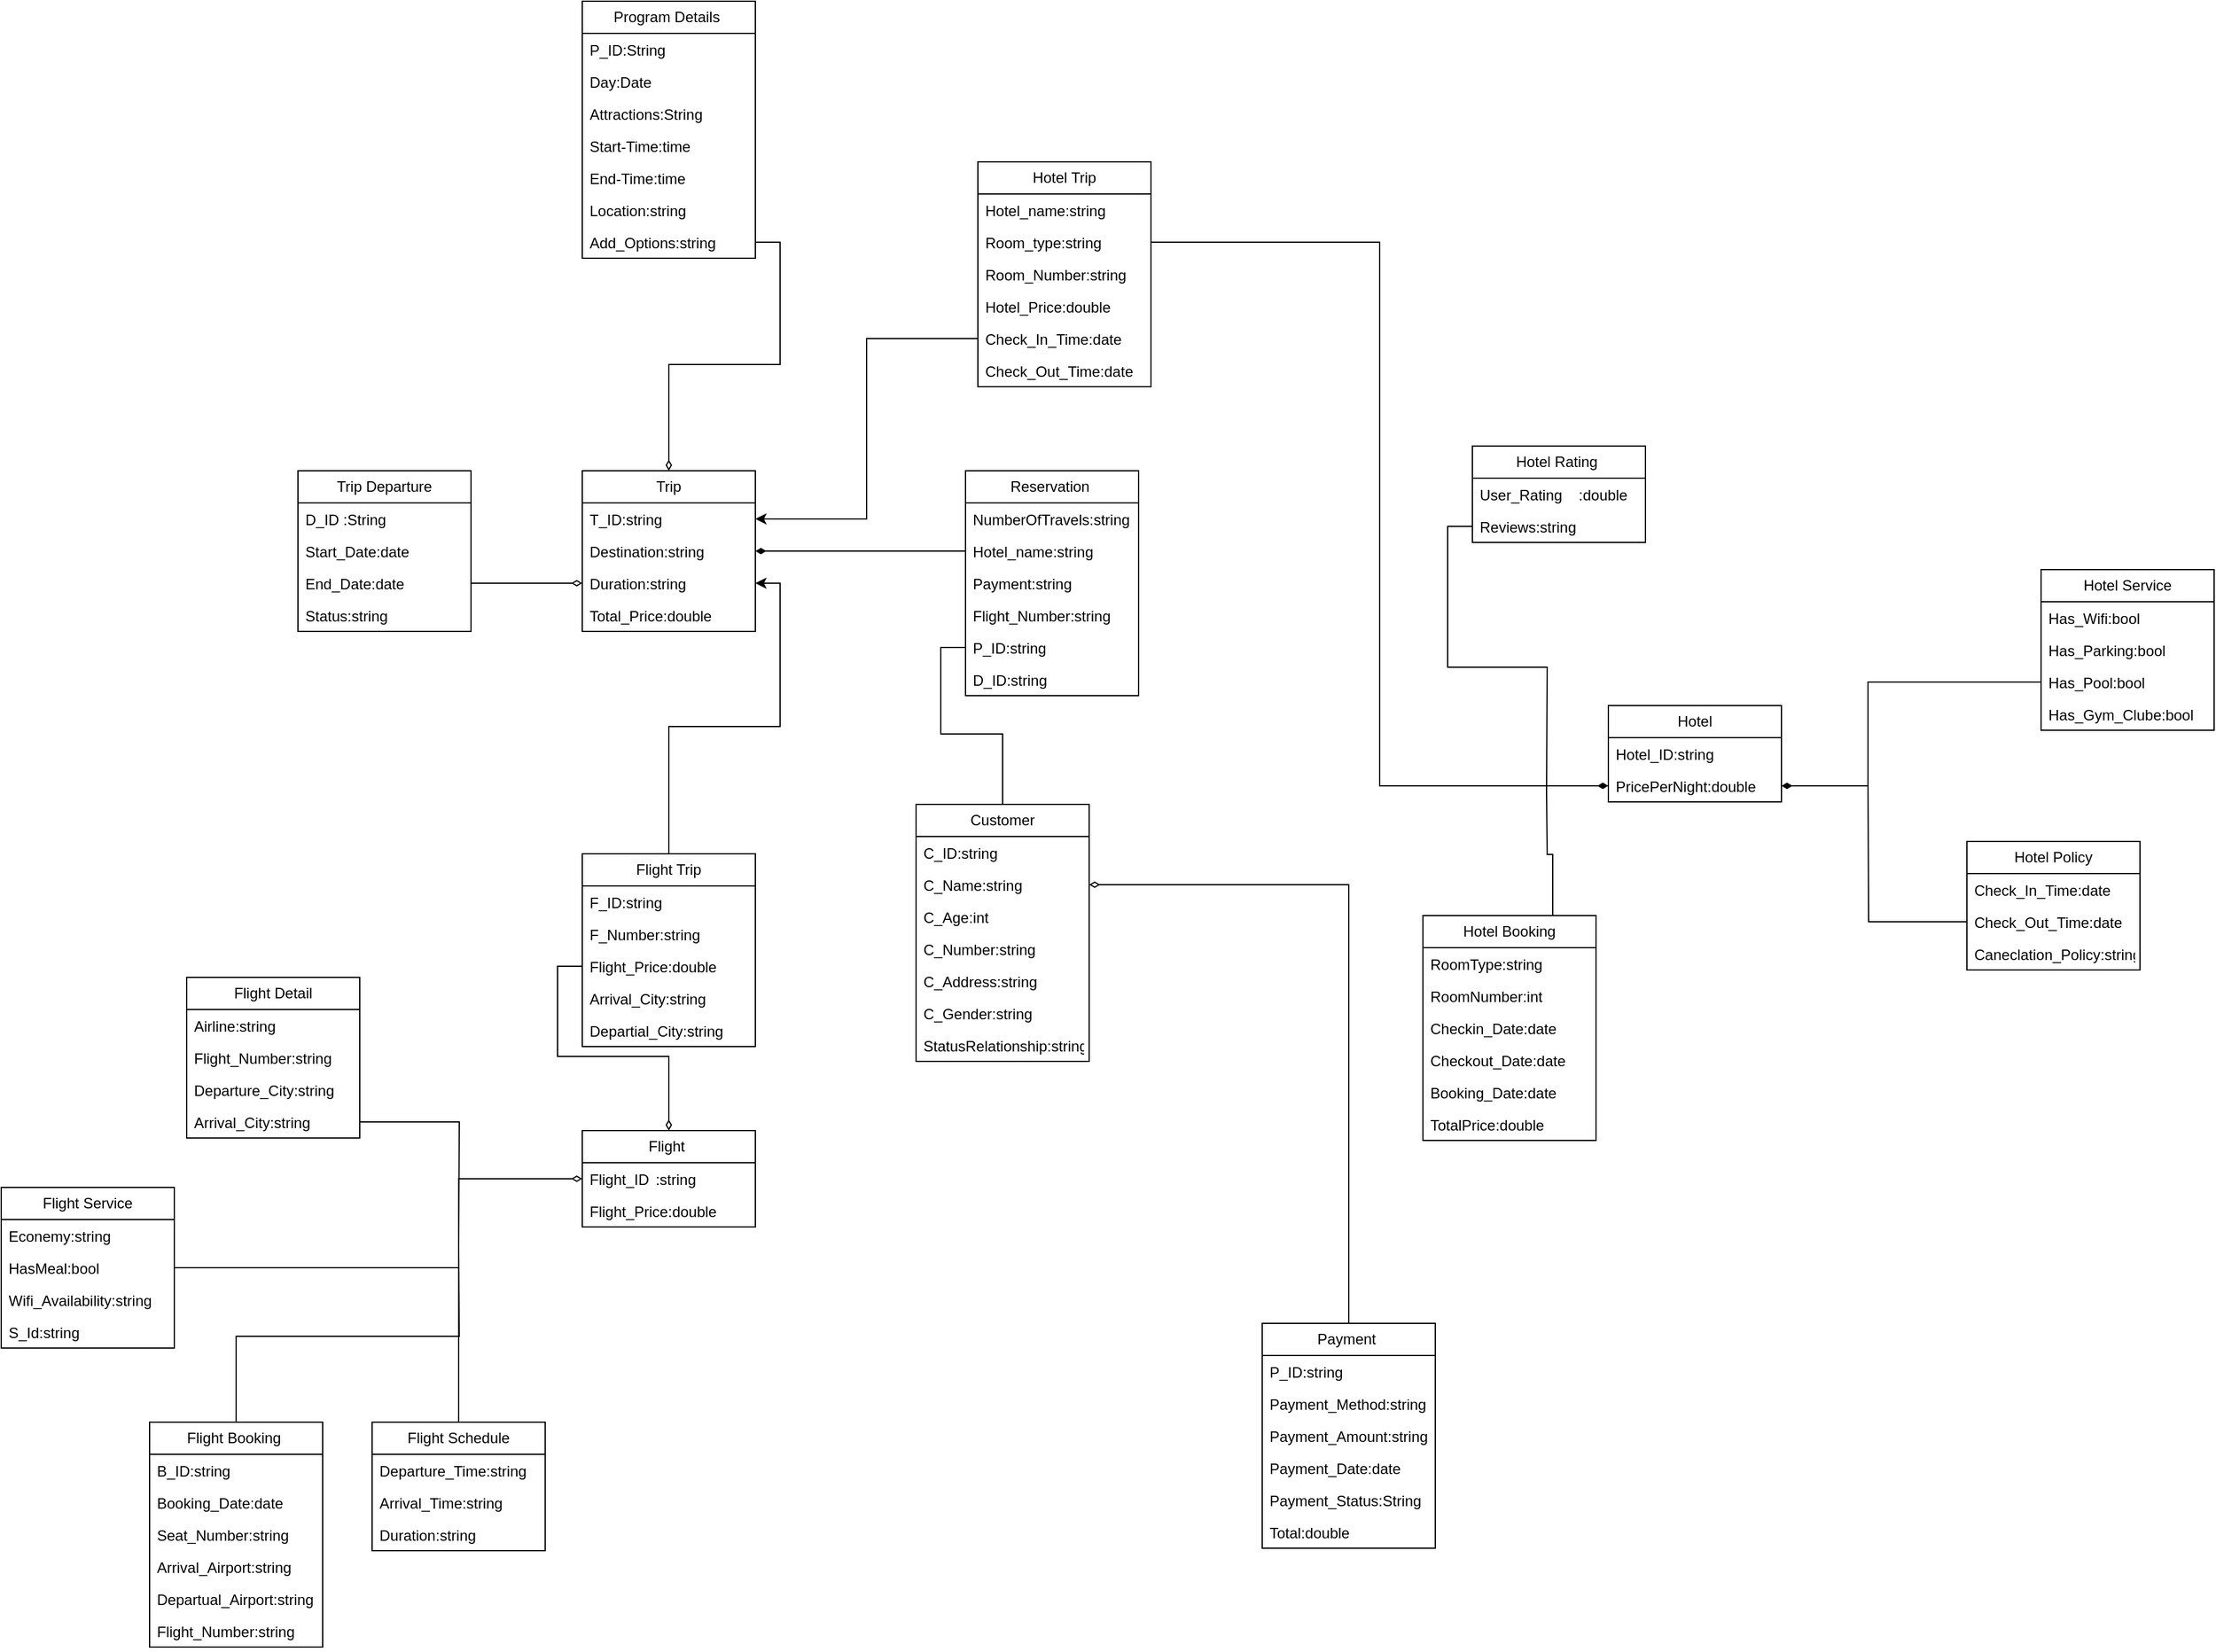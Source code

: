 <mxfile version="24.7.17">
  <diagram name="Page-1" id="XAzfdvRKxMqADVPigdxA">
    <mxGraphModel dx="3056" dy="893" grid="1" gridSize="10" guides="1" tooltips="1" connect="1" arrows="1" fold="1" page="1" pageScale="1" pageWidth="850" pageHeight="1100" math="0" shadow="0">
      <root>
        <mxCell id="0" />
        <mxCell id="1" parent="0" />
        <mxCell id="RdfMwzU2SmDmF-A31WhD-36" style="edgeStyle=orthogonalEdgeStyle;rounded=0;orthogonalLoop=1;jettySize=auto;html=1;exitX=1;exitY=0.5;exitDx=0;exitDy=0;entryX=1;entryY=0.5;entryDx=0;entryDy=0;" parent="1" edge="1">
          <mxGeometry relative="1" as="geometry">
            <mxPoint x="190" y="120.0" as="targetPoint" />
            <Array as="points">
              <mxPoint x="560" y="300" />
              <mxPoint x="560" y="120" />
            </Array>
          </mxGeometry>
        </mxCell>
        <mxCell id="PqqIBDj1YlnKyvbkAwtZ-1" value="Hotel Rating&amp;nbsp;" style="swimlane;fontStyle=0;childLayout=stackLayout;horizontal=1;startSize=26;fillColor=none;horizontalStack=0;resizeParent=1;resizeParentMax=0;resizeLast=0;collapsible=1;marginBottom=0;whiteSpace=wrap;html=1;strokeColor=default;" parent="1" vertex="1">
          <mxGeometry x="70" y="390" width="140" height="78" as="geometry" />
        </mxCell>
        <mxCell id="PqqIBDj1YlnKyvbkAwtZ-2" value="User_Rating&lt;span style=&quot;white-space: pre;&quot;&gt;&#x9;&lt;/span&gt;:double" style="text;strokeColor=none;fillColor=none;align=left;verticalAlign=top;spacingLeft=4;spacingRight=4;overflow=hidden;rotatable=0;points=[[0,0.5],[1,0.5]];portConstraint=eastwest;whiteSpace=wrap;html=1;" parent="PqqIBDj1YlnKyvbkAwtZ-1" vertex="1">
          <mxGeometry y="26" width="140" height="26" as="geometry" />
        </mxCell>
        <mxCell id="PqqIBDj1YlnKyvbkAwtZ-3" value="Reviews:string" style="text;strokeColor=none;fillColor=none;align=left;verticalAlign=top;spacingLeft=4;spacingRight=4;overflow=hidden;rotatable=0;points=[[0,0.5],[1,0.5]];portConstraint=eastwest;whiteSpace=wrap;html=1;" parent="PqqIBDj1YlnKyvbkAwtZ-1" vertex="1">
          <mxGeometry y="52" width="140" height="26" as="geometry" />
        </mxCell>
        <mxCell id="PqqIBDj1YlnKyvbkAwtZ-122" style="edgeStyle=orthogonalEdgeStyle;rounded=0;orthogonalLoop=1;jettySize=auto;html=1;endArrow=none;endFill=0;jumpSize=3;endSize=4;startSize=5;exitX=0;exitY=0.5;exitDx=0;exitDy=0;" parent="PqqIBDj1YlnKyvbkAwtZ-1" source="PqqIBDj1YlnKyvbkAwtZ-3" edge="1">
          <mxGeometry relative="1" as="geometry">
            <mxPoint x="60" y="280" as="targetPoint" />
            <mxPoint y="90" as="sourcePoint" />
          </mxGeometry>
        </mxCell>
        <mxCell id="BVlXWKhXn2M1NBHhUhzh-17" style="edgeStyle=orthogonalEdgeStyle;rounded=0;orthogonalLoop=1;jettySize=auto;html=1;exitX=0.5;exitY=0;exitDx=0;exitDy=0;entryX=0;entryY=0.5;entryDx=0;entryDy=0;endArrow=diamondThin;endFill=0;" edge="1" parent="1" source="PqqIBDj1YlnKyvbkAwtZ-8" target="PqqIBDj1YlnKyvbkAwtZ-51">
          <mxGeometry relative="1" as="geometry" />
        </mxCell>
        <mxCell id="PqqIBDj1YlnKyvbkAwtZ-8" value="Flight Schedule" style="swimlane;fontStyle=0;childLayout=stackLayout;horizontal=1;startSize=26;fillColor=none;horizontalStack=0;resizeParent=1;resizeParentMax=0;resizeLast=0;collapsible=1;marginBottom=0;whiteSpace=wrap;html=1;" parent="1" vertex="1">
          <mxGeometry x="-820" y="1180" width="140" height="104" as="geometry" />
        </mxCell>
        <mxCell id="PqqIBDj1YlnKyvbkAwtZ-9" value="Departure_Time:string" style="text;strokeColor=none;fillColor=none;align=left;verticalAlign=top;spacingLeft=4;spacingRight=4;overflow=hidden;rotatable=0;points=[[0,0.5],[1,0.5]];portConstraint=eastwest;whiteSpace=wrap;html=1;" parent="PqqIBDj1YlnKyvbkAwtZ-8" vertex="1">
          <mxGeometry y="26" width="140" height="26" as="geometry" />
        </mxCell>
        <mxCell id="PqqIBDj1YlnKyvbkAwtZ-10" value="Arrival_Time:string" style="text;strokeColor=none;fillColor=none;align=left;verticalAlign=top;spacingLeft=4;spacingRight=4;overflow=hidden;rotatable=0;points=[[0,0.5],[1,0.5]];portConstraint=eastwest;whiteSpace=wrap;html=1;" parent="PqqIBDj1YlnKyvbkAwtZ-8" vertex="1">
          <mxGeometry y="52" width="140" height="26" as="geometry" />
        </mxCell>
        <mxCell id="PqqIBDj1YlnKyvbkAwtZ-11" value="Duration:string" style="text;strokeColor=none;fillColor=none;align=left;verticalAlign=top;spacingLeft=4;spacingRight=4;overflow=hidden;rotatable=0;points=[[0,0.5],[1,0.5]];portConstraint=eastwest;whiteSpace=wrap;html=1;" parent="PqqIBDj1YlnKyvbkAwtZ-8" vertex="1">
          <mxGeometry y="78" width="140" height="26" as="geometry" />
        </mxCell>
        <mxCell id="PqqIBDj1YlnKyvbkAwtZ-14" value="Hotel" style="swimlane;fontStyle=0;childLayout=stackLayout;horizontal=1;startSize=26;fillColor=none;horizontalStack=0;resizeParent=1;resizeParentMax=0;resizeLast=0;collapsible=1;marginBottom=0;whiteSpace=wrap;html=1;" parent="1" vertex="1">
          <mxGeometry x="180" y="600" width="140" height="78" as="geometry" />
        </mxCell>
        <mxCell id="PqqIBDj1YlnKyvbkAwtZ-15" value="Hotel_ID:string" style="text;strokeColor=none;fillColor=none;align=left;verticalAlign=top;spacingLeft=4;spacingRight=4;overflow=hidden;rotatable=0;points=[[0,0.5],[1,0.5]];portConstraint=eastwest;whiteSpace=wrap;html=1;" parent="PqqIBDj1YlnKyvbkAwtZ-14" vertex="1">
          <mxGeometry y="26" width="140" height="26" as="geometry" />
        </mxCell>
        <mxCell id="PqqIBDj1YlnKyvbkAwtZ-16" value="PricePerNight:double" style="text;strokeColor=none;fillColor=none;align=left;verticalAlign=top;spacingLeft=4;spacingRight=4;overflow=hidden;rotatable=0;points=[[0,0.5],[1,0.5]];portConstraint=eastwest;whiteSpace=wrap;html=1;" parent="PqqIBDj1YlnKyvbkAwtZ-14" vertex="1">
          <mxGeometry y="52" width="140" height="26" as="geometry" />
        </mxCell>
        <mxCell id="PqqIBDj1YlnKyvbkAwtZ-127" style="edgeStyle=orthogonalEdgeStyle;rounded=0;orthogonalLoop=1;jettySize=auto;html=1;entryX=1;entryY=0.5;entryDx=0;entryDy=0;endArrow=diamondThin;endFill=0;" parent="1" source="PqqIBDj1YlnKyvbkAwtZ-20" target="PqqIBDj1YlnKyvbkAwtZ-46" edge="1">
          <mxGeometry relative="1" as="geometry" />
        </mxCell>
        <mxCell id="PqqIBDj1YlnKyvbkAwtZ-20" value="Payment&amp;nbsp;" style="swimlane;fontStyle=0;childLayout=stackLayout;horizontal=1;startSize=26;fillColor=none;horizontalStack=0;resizeParent=1;resizeParentMax=0;resizeLast=0;collapsible=1;marginBottom=0;whiteSpace=wrap;html=1;" parent="1" vertex="1">
          <mxGeometry x="-100" y="1100" width="140" height="182" as="geometry" />
        </mxCell>
        <mxCell id="PqqIBDj1YlnKyvbkAwtZ-21" value="P_ID:string" style="text;strokeColor=none;fillColor=none;align=left;verticalAlign=top;spacingLeft=4;spacingRight=4;overflow=hidden;rotatable=0;points=[[0,0.5],[1,0.5]];portConstraint=eastwest;whiteSpace=wrap;html=1;" parent="PqqIBDj1YlnKyvbkAwtZ-20" vertex="1">
          <mxGeometry y="26" width="140" height="26" as="geometry" />
        </mxCell>
        <mxCell id="PqqIBDj1YlnKyvbkAwtZ-22" value="Payment_Method:string" style="text;strokeColor=none;fillColor=none;align=left;verticalAlign=top;spacingLeft=4;spacingRight=4;overflow=hidden;rotatable=0;points=[[0,0.5],[1,0.5]];portConstraint=eastwest;whiteSpace=wrap;html=1;" parent="PqqIBDj1YlnKyvbkAwtZ-20" vertex="1">
          <mxGeometry y="52" width="140" height="26" as="geometry" />
        </mxCell>
        <mxCell id="PqqIBDj1YlnKyvbkAwtZ-23" value="Payment_Amount:string" style="text;strokeColor=none;fillColor=none;align=left;verticalAlign=top;spacingLeft=4;spacingRight=4;overflow=hidden;rotatable=0;points=[[0,0.5],[1,0.5]];portConstraint=eastwest;whiteSpace=wrap;html=1;" parent="PqqIBDj1YlnKyvbkAwtZ-20" vertex="1">
          <mxGeometry y="78" width="140" height="26" as="geometry" />
        </mxCell>
        <mxCell id="PqqIBDj1YlnKyvbkAwtZ-24" value="Payment_Date:date" style="text;strokeColor=none;fillColor=none;align=left;verticalAlign=top;spacingLeft=4;spacingRight=4;overflow=hidden;rotatable=0;points=[[0,0.5],[1,0.5]];portConstraint=eastwest;whiteSpace=wrap;html=1;" parent="PqqIBDj1YlnKyvbkAwtZ-20" vertex="1">
          <mxGeometry y="104" width="140" height="26" as="geometry" />
        </mxCell>
        <mxCell id="PqqIBDj1YlnKyvbkAwtZ-25" value="Payment_Status:String" style="text;strokeColor=none;fillColor=none;align=left;verticalAlign=top;spacingLeft=4;spacingRight=4;overflow=hidden;rotatable=0;points=[[0,0.5],[1,0.5]];portConstraint=eastwest;whiteSpace=wrap;html=1;" parent="PqqIBDj1YlnKyvbkAwtZ-20" vertex="1">
          <mxGeometry y="130" width="140" height="26" as="geometry" />
        </mxCell>
        <mxCell id="BVlXWKhXn2M1NBHhUhzh-37" value="Total:double" style="text;strokeColor=none;fillColor=none;align=left;verticalAlign=top;spacingLeft=4;spacingRight=4;overflow=hidden;rotatable=0;points=[[0,0.5],[1,0.5]];portConstraint=eastwest;whiteSpace=wrap;html=1;" vertex="1" parent="PqqIBDj1YlnKyvbkAwtZ-20">
          <mxGeometry y="156" width="140" height="26" as="geometry" />
        </mxCell>
        <mxCell id="PqqIBDj1YlnKyvbkAwtZ-26" value="Trip" style="swimlane;fontStyle=0;childLayout=stackLayout;horizontal=1;startSize=26;fillColor=none;horizontalStack=0;resizeParent=1;resizeParentMax=0;resizeLast=0;collapsible=1;marginBottom=0;whiteSpace=wrap;html=1;" parent="1" vertex="1">
          <mxGeometry x="-650" y="410" width="140" height="130" as="geometry" />
        </mxCell>
        <mxCell id="PqqIBDj1YlnKyvbkAwtZ-27" value="T_ID:string" style="text;strokeColor=none;fillColor=none;align=left;verticalAlign=top;spacingLeft=4;spacingRight=4;overflow=hidden;rotatable=0;points=[[0,0.5],[1,0.5]];portConstraint=eastwest;whiteSpace=wrap;html=1;" parent="PqqIBDj1YlnKyvbkAwtZ-26" vertex="1">
          <mxGeometry y="26" width="140" height="26" as="geometry" />
        </mxCell>
        <mxCell id="PqqIBDj1YlnKyvbkAwtZ-28" value="Destination:string" style="text;strokeColor=none;fillColor=none;align=left;verticalAlign=top;spacingLeft=4;spacingRight=4;overflow=hidden;rotatable=0;points=[[0,0.5],[1,0.5]];portConstraint=eastwest;whiteSpace=wrap;html=1;" parent="PqqIBDj1YlnKyvbkAwtZ-26" vertex="1">
          <mxGeometry y="52" width="140" height="26" as="geometry" />
        </mxCell>
        <mxCell id="PqqIBDj1YlnKyvbkAwtZ-29" value="Duration:string" style="text;strokeColor=none;fillColor=none;align=left;verticalAlign=top;spacingLeft=4;spacingRight=4;overflow=hidden;rotatable=0;points=[[0,0.5],[1,0.5]];portConstraint=eastwest;whiteSpace=wrap;html=1;" parent="PqqIBDj1YlnKyvbkAwtZ-26" vertex="1">
          <mxGeometry y="78" width="140" height="26" as="geometry" />
        </mxCell>
        <mxCell id="PqqIBDj1YlnKyvbkAwtZ-30" value="Total_Price:double" style="text;strokeColor=none;fillColor=none;align=left;verticalAlign=top;spacingLeft=4;spacingRight=4;overflow=hidden;rotatable=0;points=[[0,0.5],[1,0.5]];portConstraint=eastwest;whiteSpace=wrap;html=1;" parent="PqqIBDj1YlnKyvbkAwtZ-26" vertex="1">
          <mxGeometry y="104" width="140" height="26" as="geometry" />
        </mxCell>
        <mxCell id="PqqIBDj1YlnKyvbkAwtZ-32" value="Reservation&amp;nbsp;" style="swimlane;fontStyle=0;childLayout=stackLayout;horizontal=1;startSize=26;fillColor=none;horizontalStack=0;resizeParent=1;resizeParentMax=0;resizeLast=0;collapsible=1;marginBottom=0;whiteSpace=wrap;html=1;" parent="1" vertex="1">
          <mxGeometry x="-340" y="410" width="140" height="182" as="geometry" />
        </mxCell>
        <mxCell id="PqqIBDj1YlnKyvbkAwtZ-33" value="NumberOfTravels:string" style="text;strokeColor=none;fillColor=none;align=left;verticalAlign=top;spacingLeft=4;spacingRight=4;overflow=hidden;rotatable=0;points=[[0,0.5],[1,0.5]];portConstraint=eastwest;whiteSpace=wrap;html=1;" parent="PqqIBDj1YlnKyvbkAwtZ-32" vertex="1">
          <mxGeometry y="26" width="140" height="26" as="geometry" />
        </mxCell>
        <mxCell id="PqqIBDj1YlnKyvbkAwtZ-34" value="Hotel_name:string" style="text;strokeColor=none;fillColor=none;align=left;verticalAlign=top;spacingLeft=4;spacingRight=4;overflow=hidden;rotatable=0;points=[[0,0.5],[1,0.5]];portConstraint=eastwest;whiteSpace=wrap;html=1;" parent="PqqIBDj1YlnKyvbkAwtZ-32" vertex="1">
          <mxGeometry y="52" width="140" height="26" as="geometry" />
        </mxCell>
        <mxCell id="PqqIBDj1YlnKyvbkAwtZ-35" value="Payment:string" style="text;strokeColor=none;fillColor=none;align=left;verticalAlign=top;spacingLeft=4;spacingRight=4;overflow=hidden;rotatable=0;points=[[0,0.5],[1,0.5]];portConstraint=eastwest;whiteSpace=wrap;html=1;" parent="PqqIBDj1YlnKyvbkAwtZ-32" vertex="1">
          <mxGeometry y="78" width="140" height="26" as="geometry" />
        </mxCell>
        <mxCell id="PqqIBDj1YlnKyvbkAwtZ-36" value="Flight_Number:string" style="text;strokeColor=none;fillColor=none;align=left;verticalAlign=top;spacingLeft=4;spacingRight=4;overflow=hidden;rotatable=0;points=[[0,0.5],[1,0.5]];portConstraint=eastwest;whiteSpace=wrap;html=1;" parent="PqqIBDj1YlnKyvbkAwtZ-32" vertex="1">
          <mxGeometry y="104" width="140" height="26" as="geometry" />
        </mxCell>
        <mxCell id="PqqIBDj1YlnKyvbkAwtZ-37" value="P_ID:string" style="text;strokeColor=none;fillColor=none;align=left;verticalAlign=top;spacingLeft=4;spacingRight=4;overflow=hidden;rotatable=0;points=[[0,0.5],[1,0.5]];portConstraint=eastwest;whiteSpace=wrap;html=1;" parent="PqqIBDj1YlnKyvbkAwtZ-32" vertex="1">
          <mxGeometry y="130" width="140" height="26" as="geometry" />
        </mxCell>
        <mxCell id="BVlXWKhXn2M1NBHhUhzh-41" value="D_ID:string" style="text;strokeColor=none;fillColor=none;align=left;verticalAlign=top;spacingLeft=4;spacingRight=4;overflow=hidden;rotatable=0;points=[[0,0.5],[1,0.5]];portConstraint=eastwest;whiteSpace=wrap;html=1;" vertex="1" parent="PqqIBDj1YlnKyvbkAwtZ-32">
          <mxGeometry y="156" width="140" height="26" as="geometry" />
        </mxCell>
        <mxCell id="PqqIBDj1YlnKyvbkAwtZ-38" value="Program Details&amp;nbsp;" style="swimlane;fontStyle=0;childLayout=stackLayout;horizontal=1;startSize=26;fillColor=none;horizontalStack=0;resizeParent=1;resizeParentMax=0;resizeLast=0;collapsible=1;marginBottom=0;whiteSpace=wrap;html=1;" parent="1" vertex="1">
          <mxGeometry x="-650" y="30" width="140" height="208" as="geometry" />
        </mxCell>
        <mxCell id="PqqIBDj1YlnKyvbkAwtZ-39" value="P_ID:String" style="text;strokeColor=none;fillColor=none;align=left;verticalAlign=top;spacingLeft=4;spacingRight=4;overflow=hidden;rotatable=0;points=[[0,0.5],[1,0.5]];portConstraint=eastwest;whiteSpace=wrap;html=1;" parent="PqqIBDj1YlnKyvbkAwtZ-38" vertex="1">
          <mxGeometry y="26" width="140" height="26" as="geometry" />
        </mxCell>
        <mxCell id="PqqIBDj1YlnKyvbkAwtZ-40" value="Day:Date" style="text;strokeColor=none;fillColor=none;align=left;verticalAlign=top;spacingLeft=4;spacingRight=4;overflow=hidden;rotatable=0;points=[[0,0.5],[1,0.5]];portConstraint=eastwest;whiteSpace=wrap;html=1;" parent="PqqIBDj1YlnKyvbkAwtZ-38" vertex="1">
          <mxGeometry y="52" width="140" height="26" as="geometry" />
        </mxCell>
        <mxCell id="PqqIBDj1YlnKyvbkAwtZ-41" value="Attractions:String" style="text;strokeColor=none;fillColor=none;align=left;verticalAlign=top;spacingLeft=4;spacingRight=4;overflow=hidden;rotatable=0;points=[[0,0.5],[1,0.5]];portConstraint=eastwest;whiteSpace=wrap;html=1;" parent="PqqIBDj1YlnKyvbkAwtZ-38" vertex="1">
          <mxGeometry y="78" width="140" height="26" as="geometry" />
        </mxCell>
        <mxCell id="PqqIBDj1YlnKyvbkAwtZ-42" value="Start-Time:time" style="text;strokeColor=none;fillColor=none;align=left;verticalAlign=top;spacingLeft=4;spacingRight=4;overflow=hidden;rotatable=0;points=[[0,0.5],[1,0.5]];portConstraint=eastwest;whiteSpace=wrap;html=1;" parent="PqqIBDj1YlnKyvbkAwtZ-38" vertex="1">
          <mxGeometry y="104" width="140" height="26" as="geometry" />
        </mxCell>
        <mxCell id="PqqIBDj1YlnKyvbkAwtZ-43" value="End-Time:time" style="text;strokeColor=none;fillColor=none;align=left;verticalAlign=top;spacingLeft=4;spacingRight=4;overflow=hidden;rotatable=0;points=[[0,0.5],[1,0.5]];portConstraint=eastwest;whiteSpace=wrap;html=1;" parent="PqqIBDj1YlnKyvbkAwtZ-38" vertex="1">
          <mxGeometry y="130" width="140" height="26" as="geometry" />
        </mxCell>
        <mxCell id="BVlXWKhXn2M1NBHhUhzh-28" value="Location:string" style="text;strokeColor=none;fillColor=none;align=left;verticalAlign=top;spacingLeft=4;spacingRight=4;overflow=hidden;rotatable=0;points=[[0,0.5],[1,0.5]];portConstraint=eastwest;whiteSpace=wrap;html=1;" vertex="1" parent="PqqIBDj1YlnKyvbkAwtZ-38">
          <mxGeometry y="156" width="140" height="26" as="geometry" />
        </mxCell>
        <mxCell id="BVlXWKhXn2M1NBHhUhzh-29" value="Add_Options:string" style="text;strokeColor=none;fillColor=none;align=left;verticalAlign=top;spacingLeft=4;spacingRight=4;overflow=hidden;rotatable=0;points=[[0,0.5],[1,0.5]];portConstraint=eastwest;whiteSpace=wrap;html=1;" vertex="1" parent="PqqIBDj1YlnKyvbkAwtZ-38">
          <mxGeometry y="182" width="140" height="26" as="geometry" />
        </mxCell>
        <mxCell id="PqqIBDj1YlnKyvbkAwtZ-44" value="Customer" style="swimlane;fontStyle=0;childLayout=stackLayout;horizontal=1;startSize=26;fillColor=none;horizontalStack=0;resizeParent=1;resizeParentMax=0;resizeLast=0;collapsible=1;marginBottom=0;whiteSpace=wrap;html=1;" parent="1" vertex="1">
          <mxGeometry x="-380" y="680" width="140" height="208" as="geometry" />
        </mxCell>
        <mxCell id="PqqIBDj1YlnKyvbkAwtZ-45" value="C_ID:string" style="text;strokeColor=none;fillColor=none;align=left;verticalAlign=top;spacingLeft=4;spacingRight=4;overflow=hidden;rotatable=0;points=[[0,0.5],[1,0.5]];portConstraint=eastwest;whiteSpace=wrap;html=1;" parent="PqqIBDj1YlnKyvbkAwtZ-44" vertex="1">
          <mxGeometry y="26" width="140" height="26" as="geometry" />
        </mxCell>
        <mxCell id="PqqIBDj1YlnKyvbkAwtZ-46" value="C_Name:string" style="text;strokeColor=none;fillColor=none;align=left;verticalAlign=top;spacingLeft=4;spacingRight=4;overflow=hidden;rotatable=0;points=[[0,0.5],[1,0.5]];portConstraint=eastwest;whiteSpace=wrap;html=1;" parent="PqqIBDj1YlnKyvbkAwtZ-44" vertex="1">
          <mxGeometry y="52" width="140" height="26" as="geometry" />
        </mxCell>
        <mxCell id="PqqIBDj1YlnKyvbkAwtZ-47" value="C_Age:int" style="text;strokeColor=none;fillColor=none;align=left;verticalAlign=top;spacingLeft=4;spacingRight=4;overflow=hidden;rotatable=0;points=[[0,0.5],[1,0.5]];portConstraint=eastwest;whiteSpace=wrap;html=1;" parent="PqqIBDj1YlnKyvbkAwtZ-44" vertex="1">
          <mxGeometry y="78" width="140" height="26" as="geometry" />
        </mxCell>
        <mxCell id="PqqIBDj1YlnKyvbkAwtZ-48" value="C_Number:string" style="text;strokeColor=none;fillColor=none;align=left;verticalAlign=top;spacingLeft=4;spacingRight=4;overflow=hidden;rotatable=0;points=[[0,0.5],[1,0.5]];portConstraint=eastwest;whiteSpace=wrap;html=1;" parent="PqqIBDj1YlnKyvbkAwtZ-44" vertex="1">
          <mxGeometry y="104" width="140" height="26" as="geometry" />
        </mxCell>
        <mxCell id="PqqIBDj1YlnKyvbkAwtZ-49" value="C_Address:string" style="text;strokeColor=none;fillColor=none;align=left;verticalAlign=top;spacingLeft=4;spacingRight=4;overflow=hidden;rotatable=0;points=[[0,0.5],[1,0.5]];portConstraint=eastwest;whiteSpace=wrap;html=1;" parent="PqqIBDj1YlnKyvbkAwtZ-44" vertex="1">
          <mxGeometry y="130" width="140" height="26" as="geometry" />
        </mxCell>
        <mxCell id="BVlXWKhXn2M1NBHhUhzh-32" value="C_Gender:string" style="text;strokeColor=none;fillColor=none;align=left;verticalAlign=top;spacingLeft=4;spacingRight=4;overflow=hidden;rotatable=0;points=[[0,0.5],[1,0.5]];portConstraint=eastwest;whiteSpace=wrap;html=1;" vertex="1" parent="PqqIBDj1YlnKyvbkAwtZ-44">
          <mxGeometry y="156" width="140" height="26" as="geometry" />
        </mxCell>
        <mxCell id="BVlXWKhXn2M1NBHhUhzh-33" value="StatusRelationship:string" style="text;strokeColor=none;fillColor=none;align=left;verticalAlign=top;spacingLeft=4;spacingRight=4;overflow=hidden;rotatable=0;points=[[0,0.5],[1,0.5]];portConstraint=eastwest;whiteSpace=wrap;html=1;" vertex="1" parent="PqqIBDj1YlnKyvbkAwtZ-44">
          <mxGeometry y="182" width="140" height="26" as="geometry" />
        </mxCell>
        <mxCell id="PqqIBDj1YlnKyvbkAwtZ-50" value="Flight&amp;nbsp;" style="swimlane;fontStyle=0;childLayout=stackLayout;horizontal=1;startSize=26;fillColor=none;horizontalStack=0;resizeParent=1;resizeParentMax=0;resizeLast=0;collapsible=1;marginBottom=0;whiteSpace=wrap;html=1;" parent="1" vertex="1">
          <mxGeometry x="-650" y="944" width="140" height="78" as="geometry" />
        </mxCell>
        <mxCell id="PqqIBDj1YlnKyvbkAwtZ-51" value="Flight_ID&lt;span style=&quot;white-space: pre;&quot;&gt;&#x9;&lt;/span&gt;:string" style="text;strokeColor=none;fillColor=none;align=left;verticalAlign=top;spacingLeft=4;spacingRight=4;overflow=hidden;rotatable=0;points=[[0,0.5],[1,0.5]];portConstraint=eastwest;whiteSpace=wrap;html=1;" parent="PqqIBDj1YlnKyvbkAwtZ-50" vertex="1">
          <mxGeometry y="26" width="140" height="26" as="geometry" />
        </mxCell>
        <mxCell id="PqqIBDj1YlnKyvbkAwtZ-52" value="Flight_Price:double" style="text;strokeColor=none;fillColor=none;align=left;verticalAlign=top;spacingLeft=4;spacingRight=4;overflow=hidden;rotatable=0;points=[[0,0.5],[1,0.5]];portConstraint=eastwest;whiteSpace=wrap;html=1;" parent="PqqIBDj1YlnKyvbkAwtZ-50" vertex="1">
          <mxGeometry y="52" width="140" height="26" as="geometry" />
        </mxCell>
        <mxCell id="PqqIBDj1YlnKyvbkAwtZ-56" value="Flight Service" style="swimlane;fontStyle=0;childLayout=stackLayout;horizontal=1;startSize=26;fillColor=none;horizontalStack=0;resizeParent=1;resizeParentMax=0;resizeLast=0;collapsible=1;marginBottom=0;whiteSpace=wrap;html=1;" parent="1" vertex="1">
          <mxGeometry x="-1120" y="990" width="140" height="130" as="geometry" />
        </mxCell>
        <mxCell id="PqqIBDj1YlnKyvbkAwtZ-57" value="Econemy:string" style="text;strokeColor=none;fillColor=none;align=left;verticalAlign=top;spacingLeft=4;spacingRight=4;overflow=hidden;rotatable=0;points=[[0,0.5],[1,0.5]];portConstraint=eastwest;whiteSpace=wrap;html=1;" parent="PqqIBDj1YlnKyvbkAwtZ-56" vertex="1">
          <mxGeometry y="26" width="140" height="26" as="geometry" />
        </mxCell>
        <mxCell id="BVlXWKhXn2M1NBHhUhzh-26" style="edgeStyle=orthogonalEdgeStyle;rounded=0;orthogonalLoop=1;jettySize=auto;html=1;exitX=1;exitY=0.5;exitDx=0;exitDy=0;endArrow=none;endFill=0;" edge="1" parent="PqqIBDj1YlnKyvbkAwtZ-56" source="PqqIBDj1YlnKyvbkAwtZ-58">
          <mxGeometry relative="1" as="geometry">
            <mxPoint x="370" y="65" as="targetPoint" />
          </mxGeometry>
        </mxCell>
        <mxCell id="PqqIBDj1YlnKyvbkAwtZ-58" value="HasMeal:bool" style="text;strokeColor=none;fillColor=none;align=left;verticalAlign=top;spacingLeft=4;spacingRight=4;overflow=hidden;rotatable=0;points=[[0,0.5],[1,0.5]];portConstraint=eastwest;whiteSpace=wrap;html=1;" parent="PqqIBDj1YlnKyvbkAwtZ-56" vertex="1">
          <mxGeometry y="52" width="140" height="26" as="geometry" />
        </mxCell>
        <mxCell id="PqqIBDj1YlnKyvbkAwtZ-59" value="Wifi_Availability:string" style="text;strokeColor=none;fillColor=none;align=left;verticalAlign=top;spacingLeft=4;spacingRight=4;overflow=hidden;rotatable=0;points=[[0,0.5],[1,0.5]];portConstraint=eastwest;whiteSpace=wrap;html=1;" parent="PqqIBDj1YlnKyvbkAwtZ-56" vertex="1">
          <mxGeometry y="78" width="140" height="26" as="geometry" />
        </mxCell>
        <mxCell id="PqqIBDj1YlnKyvbkAwtZ-60" value="S_Id:string" style="text;strokeColor=none;fillColor=none;align=left;verticalAlign=top;spacingLeft=4;spacingRight=4;overflow=hidden;rotatable=0;points=[[0,0.5],[1,0.5]];portConstraint=eastwest;whiteSpace=wrap;html=1;" parent="PqqIBDj1YlnKyvbkAwtZ-56" vertex="1">
          <mxGeometry y="104" width="140" height="26" as="geometry" />
        </mxCell>
        <mxCell id="PqqIBDj1YlnKyvbkAwtZ-62" value="Hotel Policy" style="swimlane;fontStyle=0;childLayout=stackLayout;horizontal=1;startSize=26;fillColor=none;horizontalStack=0;resizeParent=1;resizeParentMax=0;resizeLast=0;collapsible=1;marginBottom=0;whiteSpace=wrap;html=1;" parent="1" vertex="1">
          <mxGeometry x="470" y="710" width="140" height="104" as="geometry" />
        </mxCell>
        <mxCell id="PqqIBDj1YlnKyvbkAwtZ-63" value="Check_In_Time:date" style="text;strokeColor=none;fillColor=none;align=left;verticalAlign=top;spacingLeft=4;spacingRight=4;overflow=hidden;rotatable=0;points=[[0,0.5],[1,0.5]];portConstraint=eastwest;whiteSpace=wrap;html=1;" parent="PqqIBDj1YlnKyvbkAwtZ-62" vertex="1">
          <mxGeometry y="26" width="140" height="26" as="geometry" />
        </mxCell>
        <mxCell id="PqqIBDj1YlnKyvbkAwtZ-64" value="Check_Out_Time:date" style="text;strokeColor=none;fillColor=none;align=left;verticalAlign=top;spacingLeft=4;spacingRight=4;overflow=hidden;rotatable=0;points=[[0,0.5],[1,0.5]];portConstraint=eastwest;whiteSpace=wrap;html=1;" parent="PqqIBDj1YlnKyvbkAwtZ-62" vertex="1">
          <mxGeometry y="52" width="140" height="26" as="geometry" />
        </mxCell>
        <mxCell id="PqqIBDj1YlnKyvbkAwtZ-65" value="Caneclation_Policy:string" style="text;strokeColor=none;fillColor=none;align=left;verticalAlign=top;spacingLeft=4;spacingRight=4;overflow=hidden;rotatable=0;points=[[0,0.5],[1,0.5]];portConstraint=eastwest;whiteSpace=wrap;html=1;" parent="PqqIBDj1YlnKyvbkAwtZ-62" vertex="1">
          <mxGeometry y="78" width="140" height="26" as="geometry" />
        </mxCell>
        <mxCell id="PqqIBDj1YlnKyvbkAwtZ-68" value="Hotel Service" style="swimlane;fontStyle=0;childLayout=stackLayout;horizontal=1;startSize=26;fillColor=none;horizontalStack=0;resizeParent=1;resizeParentMax=0;resizeLast=0;collapsible=1;marginBottom=0;whiteSpace=wrap;html=1;" parent="1" vertex="1">
          <mxGeometry x="530" y="490" width="140" height="130" as="geometry" />
        </mxCell>
        <mxCell id="PqqIBDj1YlnKyvbkAwtZ-69" value="Has_Wifi:bool" style="text;strokeColor=none;fillColor=none;align=left;verticalAlign=top;spacingLeft=4;spacingRight=4;overflow=hidden;rotatable=0;points=[[0,0.5],[1,0.5]];portConstraint=eastwest;whiteSpace=wrap;html=1;" parent="PqqIBDj1YlnKyvbkAwtZ-68" vertex="1">
          <mxGeometry y="26" width="140" height="26" as="geometry" />
        </mxCell>
        <mxCell id="PqqIBDj1YlnKyvbkAwtZ-70" value="Has_Parking:bool" style="text;strokeColor=none;fillColor=none;align=left;verticalAlign=top;spacingLeft=4;spacingRight=4;overflow=hidden;rotatable=0;points=[[0,0.5],[1,0.5]];portConstraint=eastwest;whiteSpace=wrap;html=1;" parent="PqqIBDj1YlnKyvbkAwtZ-68" vertex="1">
          <mxGeometry y="52" width="140" height="26" as="geometry" />
        </mxCell>
        <mxCell id="PqqIBDj1YlnKyvbkAwtZ-71" value="Has_Pool:bool" style="text;strokeColor=none;fillColor=none;align=left;verticalAlign=top;spacingLeft=4;spacingRight=4;overflow=hidden;rotatable=0;points=[[0,0.5],[1,0.5]];portConstraint=eastwest;whiteSpace=wrap;html=1;" parent="PqqIBDj1YlnKyvbkAwtZ-68" vertex="1">
          <mxGeometry y="78" width="140" height="26" as="geometry" />
        </mxCell>
        <mxCell id="PqqIBDj1YlnKyvbkAwtZ-72" value="Has_Gym_Clube:bool" style="text;strokeColor=none;fillColor=none;align=left;verticalAlign=top;spacingLeft=4;spacingRight=4;overflow=hidden;rotatable=0;points=[[0,0.5],[1,0.5]];portConstraint=eastwest;whiteSpace=wrap;html=1;" parent="PqqIBDj1YlnKyvbkAwtZ-68" vertex="1">
          <mxGeometry y="104" width="140" height="26" as="geometry" />
        </mxCell>
        <mxCell id="PqqIBDj1YlnKyvbkAwtZ-125" style="edgeStyle=orthogonalEdgeStyle;rounded=0;orthogonalLoop=1;jettySize=auto;html=1;endArrow=none;endFill=0;exitX=0.75;exitY=0;exitDx=0;exitDy=0;" parent="1" source="PqqIBDj1YlnKyvbkAwtZ-74" edge="1">
          <mxGeometry relative="1" as="geometry">
            <mxPoint x="130" y="670" as="targetPoint" />
          </mxGeometry>
        </mxCell>
        <mxCell id="PqqIBDj1YlnKyvbkAwtZ-74" value="Hotel Booking" style="swimlane;fontStyle=0;childLayout=stackLayout;horizontal=1;startSize=26;fillColor=none;horizontalStack=0;resizeParent=1;resizeParentMax=0;resizeLast=0;collapsible=1;marginBottom=0;whiteSpace=wrap;html=1;" parent="1" vertex="1">
          <mxGeometry x="30" y="770" width="140" height="182" as="geometry" />
        </mxCell>
        <mxCell id="PqqIBDj1YlnKyvbkAwtZ-75" value="RoomType:string" style="text;strokeColor=none;fillColor=none;align=left;verticalAlign=top;spacingLeft=4;spacingRight=4;overflow=hidden;rotatable=0;points=[[0,0.5],[1,0.5]];portConstraint=eastwest;whiteSpace=wrap;html=1;" parent="PqqIBDj1YlnKyvbkAwtZ-74" vertex="1">
          <mxGeometry y="26" width="140" height="26" as="geometry" />
        </mxCell>
        <mxCell id="PqqIBDj1YlnKyvbkAwtZ-76" value="RoomNumber:int" style="text;strokeColor=none;fillColor=none;align=left;verticalAlign=top;spacingLeft=4;spacingRight=4;overflow=hidden;rotatable=0;points=[[0,0.5],[1,0.5]];portConstraint=eastwest;whiteSpace=wrap;html=1;" parent="PqqIBDj1YlnKyvbkAwtZ-74" vertex="1">
          <mxGeometry y="52" width="140" height="26" as="geometry" />
        </mxCell>
        <mxCell id="PqqIBDj1YlnKyvbkAwtZ-77" value="Checkin_Date:date" style="text;strokeColor=none;fillColor=none;align=left;verticalAlign=top;spacingLeft=4;spacingRight=4;overflow=hidden;rotatable=0;points=[[0,0.5],[1,0.5]];portConstraint=eastwest;whiteSpace=wrap;html=1;" parent="PqqIBDj1YlnKyvbkAwtZ-74" vertex="1">
          <mxGeometry y="78" width="140" height="26" as="geometry" />
        </mxCell>
        <mxCell id="PqqIBDj1YlnKyvbkAwtZ-78" value="Checkout_Date:date" style="text;strokeColor=none;fillColor=none;align=left;verticalAlign=top;spacingLeft=4;spacingRight=4;overflow=hidden;rotatable=0;points=[[0,0.5],[1,0.5]];portConstraint=eastwest;whiteSpace=wrap;html=1;" parent="PqqIBDj1YlnKyvbkAwtZ-74" vertex="1">
          <mxGeometry y="104" width="140" height="26" as="geometry" />
        </mxCell>
        <mxCell id="PqqIBDj1YlnKyvbkAwtZ-79" value="Booking_Date:date" style="text;strokeColor=none;fillColor=none;align=left;verticalAlign=top;spacingLeft=4;spacingRight=4;overflow=hidden;rotatable=0;points=[[0,0.5],[1,0.5]];portConstraint=eastwest;whiteSpace=wrap;html=1;" parent="PqqIBDj1YlnKyvbkAwtZ-74" vertex="1">
          <mxGeometry y="130" width="140" height="26" as="geometry" />
        </mxCell>
        <mxCell id="BVlXWKhXn2M1NBHhUhzh-38" value="TotalPrice:double" style="text;strokeColor=none;fillColor=none;align=left;verticalAlign=top;spacingLeft=4;spacingRight=4;overflow=hidden;rotatable=0;points=[[0,0.5],[1,0.5]];portConstraint=eastwest;whiteSpace=wrap;html=1;" vertex="1" parent="PqqIBDj1YlnKyvbkAwtZ-74">
          <mxGeometry y="156" width="140" height="26" as="geometry" />
        </mxCell>
        <mxCell id="PqqIBDj1YlnKyvbkAwtZ-80" value="Hotel Trip" style="swimlane;fontStyle=0;childLayout=stackLayout;horizontal=1;startSize=26;fillColor=none;horizontalStack=0;resizeParent=1;resizeParentMax=0;resizeLast=0;collapsible=1;marginBottom=0;whiteSpace=wrap;html=1;" parent="1" vertex="1">
          <mxGeometry x="-330" y="160" width="140" height="182" as="geometry" />
        </mxCell>
        <mxCell id="PqqIBDj1YlnKyvbkAwtZ-81" value="Hotel_name:string" style="text;strokeColor=none;fillColor=none;align=left;verticalAlign=top;spacingLeft=4;spacingRight=4;overflow=hidden;rotatable=0;points=[[0,0.5],[1,0.5]];portConstraint=eastwest;whiteSpace=wrap;html=1;" parent="PqqIBDj1YlnKyvbkAwtZ-80" vertex="1">
          <mxGeometry y="26" width="140" height="26" as="geometry" />
        </mxCell>
        <mxCell id="PqqIBDj1YlnKyvbkAwtZ-82" value="Room_type:string" style="text;strokeColor=none;fillColor=none;align=left;verticalAlign=top;spacingLeft=4;spacingRight=4;overflow=hidden;rotatable=0;points=[[0,0.5],[1,0.5]];portConstraint=eastwest;whiteSpace=wrap;html=1;" parent="PqqIBDj1YlnKyvbkAwtZ-80" vertex="1">
          <mxGeometry y="52" width="140" height="26" as="geometry" />
        </mxCell>
        <mxCell id="PqqIBDj1YlnKyvbkAwtZ-83" value="Room_Number:string" style="text;strokeColor=none;fillColor=none;align=left;verticalAlign=top;spacingLeft=4;spacingRight=4;overflow=hidden;rotatable=0;points=[[0,0.5],[1,0.5]];portConstraint=eastwest;whiteSpace=wrap;html=1;" parent="PqqIBDj1YlnKyvbkAwtZ-80" vertex="1">
          <mxGeometry y="78" width="140" height="26" as="geometry" />
        </mxCell>
        <mxCell id="PqqIBDj1YlnKyvbkAwtZ-84" value="Hotel_Price:double" style="text;strokeColor=none;fillColor=none;align=left;verticalAlign=top;spacingLeft=4;spacingRight=4;overflow=hidden;rotatable=0;points=[[0,0.5],[1,0.5]];portConstraint=eastwest;whiteSpace=wrap;html=1;" parent="PqqIBDj1YlnKyvbkAwtZ-80" vertex="1">
          <mxGeometry y="104" width="140" height="26" as="geometry" />
        </mxCell>
        <mxCell id="PqqIBDj1YlnKyvbkAwtZ-85" value="Check_In_Time:date" style="text;strokeColor=none;fillColor=none;align=left;verticalAlign=top;spacingLeft=4;spacingRight=4;overflow=hidden;rotatable=0;points=[[0,0.5],[1,0.5]];portConstraint=eastwest;whiteSpace=wrap;html=1;" parent="PqqIBDj1YlnKyvbkAwtZ-80" vertex="1">
          <mxGeometry y="130" width="140" height="26" as="geometry" />
        </mxCell>
        <mxCell id="BVlXWKhXn2M1NBHhUhzh-43" value="Check_Out_Time:date" style="text;strokeColor=none;fillColor=none;align=left;verticalAlign=top;spacingLeft=4;spacingRight=4;overflow=hidden;rotatable=0;points=[[0,0.5],[1,0.5]];portConstraint=eastwest;whiteSpace=wrap;html=1;" vertex="1" parent="PqqIBDj1YlnKyvbkAwtZ-80">
          <mxGeometry y="156" width="140" height="26" as="geometry" />
        </mxCell>
        <mxCell id="PqqIBDj1YlnKyvbkAwtZ-86" value="Trip Departure" style="swimlane;fontStyle=0;childLayout=stackLayout;horizontal=1;startSize=26;fillColor=none;horizontalStack=0;resizeParent=1;resizeParentMax=0;resizeLast=0;collapsible=1;marginBottom=0;whiteSpace=wrap;html=1;" parent="1" vertex="1">
          <mxGeometry x="-880" y="410" width="140" height="130" as="geometry" />
        </mxCell>
        <mxCell id="PqqIBDj1YlnKyvbkAwtZ-87" value="D_ID :String&lt;span style=&quot;white-space: pre;&quot;&gt;&#x9;&lt;/span&gt;" style="text;strokeColor=none;fillColor=none;align=left;verticalAlign=top;spacingLeft=4;spacingRight=4;overflow=hidden;rotatable=0;points=[[0,0.5],[1,0.5]];portConstraint=eastwest;whiteSpace=wrap;html=1;" parent="PqqIBDj1YlnKyvbkAwtZ-86" vertex="1">
          <mxGeometry y="26" width="140" height="26" as="geometry" />
        </mxCell>
        <mxCell id="PqqIBDj1YlnKyvbkAwtZ-88" value="Start_Date:date" style="text;strokeColor=none;fillColor=none;align=left;verticalAlign=top;spacingLeft=4;spacingRight=4;overflow=hidden;rotatable=0;points=[[0,0.5],[1,0.5]];portConstraint=eastwest;whiteSpace=wrap;html=1;" parent="PqqIBDj1YlnKyvbkAwtZ-86" vertex="1">
          <mxGeometry y="52" width="140" height="26" as="geometry" />
        </mxCell>
        <mxCell id="PqqIBDj1YlnKyvbkAwtZ-89" value="End_Date:date" style="text;strokeColor=none;fillColor=none;align=left;verticalAlign=top;spacingLeft=4;spacingRight=4;overflow=hidden;rotatable=0;points=[[0,0.5],[1,0.5]];portConstraint=eastwest;whiteSpace=wrap;html=1;" parent="PqqIBDj1YlnKyvbkAwtZ-86" vertex="1">
          <mxGeometry y="78" width="140" height="26" as="geometry" />
        </mxCell>
        <mxCell id="PqqIBDj1YlnKyvbkAwtZ-90" value="Status:string" style="text;strokeColor=none;fillColor=none;align=left;verticalAlign=top;spacingLeft=4;spacingRight=4;overflow=hidden;rotatable=0;points=[[0,0.5],[1,0.5]];portConstraint=eastwest;whiteSpace=wrap;html=1;" parent="PqqIBDj1YlnKyvbkAwtZ-86" vertex="1">
          <mxGeometry y="104" width="140" height="26" as="geometry" />
        </mxCell>
        <mxCell id="PqqIBDj1YlnKyvbkAwtZ-119" style="edgeStyle=orthogonalEdgeStyle;rounded=0;orthogonalLoop=1;jettySize=auto;html=1;entryX=1;entryY=0.5;entryDx=0;entryDy=0;" parent="1" source="PqqIBDj1YlnKyvbkAwtZ-98" target="PqqIBDj1YlnKyvbkAwtZ-29" edge="1">
          <mxGeometry relative="1" as="geometry" />
        </mxCell>
        <mxCell id="PqqIBDj1YlnKyvbkAwtZ-98" value="Flight Trip" style="swimlane;fontStyle=0;childLayout=stackLayout;horizontal=1;startSize=26;fillColor=none;horizontalStack=0;resizeParent=1;resizeParentMax=0;resizeLast=0;collapsible=1;marginBottom=0;whiteSpace=wrap;html=1;" parent="1" vertex="1">
          <mxGeometry x="-650" y="720" width="140" height="156" as="geometry" />
        </mxCell>
        <mxCell id="PqqIBDj1YlnKyvbkAwtZ-99" value="F_ID:string" style="text;strokeColor=none;fillColor=none;align=left;verticalAlign=top;spacingLeft=4;spacingRight=4;overflow=hidden;rotatable=0;points=[[0,0.5],[1,0.5]];portConstraint=eastwest;whiteSpace=wrap;html=1;" parent="PqqIBDj1YlnKyvbkAwtZ-98" vertex="1">
          <mxGeometry y="26" width="140" height="26" as="geometry" />
        </mxCell>
        <mxCell id="PqqIBDj1YlnKyvbkAwtZ-100" value="F_Number:string" style="text;strokeColor=none;fillColor=none;align=left;verticalAlign=top;spacingLeft=4;spacingRight=4;overflow=hidden;rotatable=0;points=[[0,0.5],[1,0.5]];portConstraint=eastwest;whiteSpace=wrap;html=1;" parent="PqqIBDj1YlnKyvbkAwtZ-98" vertex="1">
          <mxGeometry y="52" width="140" height="26" as="geometry" />
        </mxCell>
        <mxCell id="PqqIBDj1YlnKyvbkAwtZ-101" value="Flight_Price:double" style="text;strokeColor=none;fillColor=none;align=left;verticalAlign=top;spacingLeft=4;spacingRight=4;overflow=hidden;rotatable=0;points=[[0,0.5],[1,0.5]];portConstraint=eastwest;whiteSpace=wrap;html=1;" parent="PqqIBDj1YlnKyvbkAwtZ-98" vertex="1">
          <mxGeometry y="78" width="140" height="26" as="geometry" />
        </mxCell>
        <mxCell id="PqqIBDj1YlnKyvbkAwtZ-102" value="Arrival_City:string" style="text;strokeColor=none;fillColor=none;align=left;verticalAlign=top;spacingLeft=4;spacingRight=4;overflow=hidden;rotatable=0;points=[[0,0.5],[1,0.5]];portConstraint=eastwest;whiteSpace=wrap;html=1;" parent="PqqIBDj1YlnKyvbkAwtZ-98" vertex="1">
          <mxGeometry y="104" width="140" height="26" as="geometry" />
        </mxCell>
        <mxCell id="PqqIBDj1YlnKyvbkAwtZ-103" value="Departial_City:string" style="text;strokeColor=none;fillColor=none;align=left;verticalAlign=top;spacingLeft=4;spacingRight=4;overflow=hidden;rotatable=0;points=[[0,0.5],[1,0.5]];portConstraint=eastwest;whiteSpace=wrap;html=1;" parent="PqqIBDj1YlnKyvbkAwtZ-98" vertex="1">
          <mxGeometry y="130" width="140" height="26" as="geometry" />
        </mxCell>
        <mxCell id="BVlXWKhXn2M1NBHhUhzh-25" style="edgeStyle=orthogonalEdgeStyle;rounded=0;orthogonalLoop=1;jettySize=auto;html=1;exitX=0.5;exitY=0;exitDx=0;exitDy=0;endArrow=none;endFill=0;" edge="1" parent="1" source="PqqIBDj1YlnKyvbkAwtZ-110">
          <mxGeometry relative="1" as="geometry">
            <mxPoint x="-750" y="1040" as="targetPoint" />
          </mxGeometry>
        </mxCell>
        <mxCell id="PqqIBDj1YlnKyvbkAwtZ-110" value="Flight Booking&amp;nbsp;" style="swimlane;fontStyle=0;childLayout=stackLayout;horizontal=1;startSize=26;fillColor=none;horizontalStack=0;resizeParent=1;resizeParentMax=0;resizeLast=0;collapsible=1;marginBottom=0;whiteSpace=wrap;html=1;" parent="1" vertex="1">
          <mxGeometry x="-1000" y="1180" width="140" height="182" as="geometry" />
        </mxCell>
        <mxCell id="PqqIBDj1YlnKyvbkAwtZ-111" value="B_ID:string" style="text;strokeColor=none;fillColor=none;align=left;verticalAlign=top;spacingLeft=4;spacingRight=4;overflow=hidden;rotatable=0;points=[[0,0.5],[1,0.5]];portConstraint=eastwest;whiteSpace=wrap;html=1;" parent="PqqIBDj1YlnKyvbkAwtZ-110" vertex="1">
          <mxGeometry y="26" width="140" height="26" as="geometry" />
        </mxCell>
        <mxCell id="PqqIBDj1YlnKyvbkAwtZ-112" value="Booking_Date:date" style="text;strokeColor=none;fillColor=none;align=left;verticalAlign=top;spacingLeft=4;spacingRight=4;overflow=hidden;rotatable=0;points=[[0,0.5],[1,0.5]];portConstraint=eastwest;whiteSpace=wrap;html=1;" parent="PqqIBDj1YlnKyvbkAwtZ-110" vertex="1">
          <mxGeometry y="52" width="140" height="26" as="geometry" />
        </mxCell>
        <mxCell id="PqqIBDj1YlnKyvbkAwtZ-113" value="Seat_Number:string" style="text;strokeColor=none;fillColor=none;align=left;verticalAlign=top;spacingLeft=4;spacingRight=4;overflow=hidden;rotatable=0;points=[[0,0.5],[1,0.5]];portConstraint=eastwest;whiteSpace=wrap;html=1;" parent="PqqIBDj1YlnKyvbkAwtZ-110" vertex="1">
          <mxGeometry y="78" width="140" height="26" as="geometry" />
        </mxCell>
        <mxCell id="PqqIBDj1YlnKyvbkAwtZ-114" value="Arrival_Airport:string" style="text;strokeColor=none;fillColor=none;align=left;verticalAlign=top;spacingLeft=4;spacingRight=4;overflow=hidden;rotatable=0;points=[[0,0.5],[1,0.5]];portConstraint=eastwest;whiteSpace=wrap;html=1;" parent="PqqIBDj1YlnKyvbkAwtZ-110" vertex="1">
          <mxGeometry y="104" width="140" height="26" as="geometry" />
        </mxCell>
        <mxCell id="PqqIBDj1YlnKyvbkAwtZ-115" value="Departual_Airport:string" style="text;strokeColor=none;fillColor=none;align=left;verticalAlign=top;spacingLeft=4;spacingRight=4;overflow=hidden;rotatable=0;points=[[0,0.5],[1,0.5]];portConstraint=eastwest;whiteSpace=wrap;html=1;" parent="PqqIBDj1YlnKyvbkAwtZ-110" vertex="1">
          <mxGeometry y="130" width="140" height="26" as="geometry" />
        </mxCell>
        <mxCell id="BVlXWKhXn2M1NBHhUhzh-39" value="Flight_Number:string" style="text;strokeColor=none;fillColor=none;align=left;verticalAlign=top;spacingLeft=4;spacingRight=4;overflow=hidden;rotatable=0;points=[[0,0.5],[1,0.5]];portConstraint=eastwest;whiteSpace=wrap;html=1;" vertex="1" parent="PqqIBDj1YlnKyvbkAwtZ-110">
          <mxGeometry y="156" width="140" height="26" as="geometry" />
        </mxCell>
        <mxCell id="PqqIBDj1YlnKyvbkAwtZ-116" style="edgeStyle=orthogonalEdgeStyle;rounded=0;orthogonalLoop=1;jettySize=auto;html=1;exitX=0.5;exitY=0;exitDx=0;exitDy=0;entryX=1;entryY=0.5;entryDx=0;entryDy=0;endArrow=none;endFill=0;startArrow=diamondThin;startFill=0;" parent="1" source="PqqIBDj1YlnKyvbkAwtZ-26" target="BVlXWKhXn2M1NBHhUhzh-29" edge="1">
          <mxGeometry relative="1" as="geometry">
            <Array as="points" />
            <mxPoint x="-510" y="251" as="targetPoint" />
          </mxGeometry>
        </mxCell>
        <mxCell id="PqqIBDj1YlnKyvbkAwtZ-118" style="edgeStyle=orthogonalEdgeStyle;rounded=0;orthogonalLoop=1;jettySize=auto;html=1;exitX=0;exitY=0.5;exitDx=0;exitDy=0;entryX=1;entryY=0.5;entryDx=0;entryDy=0;endArrow=diamondThin;endFill=1;" parent="1" source="PqqIBDj1YlnKyvbkAwtZ-34" target="PqqIBDj1YlnKyvbkAwtZ-28" edge="1">
          <mxGeometry relative="1" as="geometry" />
        </mxCell>
        <mxCell id="PqqIBDj1YlnKyvbkAwtZ-120" style="edgeStyle=orthogonalEdgeStyle;rounded=0;orthogonalLoop=1;jettySize=auto;html=1;exitX=0;exitY=0.5;exitDx=0;exitDy=0;entryX=1;entryY=0.5;entryDx=0;entryDy=0;" parent="1" source="PqqIBDj1YlnKyvbkAwtZ-85" target="PqqIBDj1YlnKyvbkAwtZ-27" edge="1">
          <mxGeometry relative="1" as="geometry" />
        </mxCell>
        <mxCell id="PqqIBDj1YlnKyvbkAwtZ-121" style="edgeStyle=orthogonalEdgeStyle;rounded=0;orthogonalLoop=1;jettySize=auto;html=1;exitX=1;exitY=0.5;exitDx=0;exitDy=0;entryX=0;entryY=0.5;entryDx=0;entryDy=0;endArrow=diamondThin;endFill=1;" parent="1" source="PqqIBDj1YlnKyvbkAwtZ-82" target="PqqIBDj1YlnKyvbkAwtZ-16" edge="1">
          <mxGeometry relative="1" as="geometry" />
        </mxCell>
        <mxCell id="PqqIBDj1YlnKyvbkAwtZ-123" style="edgeStyle=orthogonalEdgeStyle;rounded=0;orthogonalLoop=1;jettySize=auto;html=1;entryX=0;entryY=0.5;entryDx=0;entryDy=0;endArrow=none;endFill=0;" parent="1" source="PqqIBDj1YlnKyvbkAwtZ-44" target="PqqIBDj1YlnKyvbkAwtZ-37" edge="1">
          <mxGeometry relative="1" as="geometry" />
        </mxCell>
        <mxCell id="BVlXWKhXn2M1NBHhUhzh-1" style="edgeStyle=orthogonalEdgeStyle;rounded=0;orthogonalLoop=1;jettySize=auto;html=1;exitX=0;exitY=0.5;exitDx=0;exitDy=0;entryX=1;entryY=0.5;entryDx=0;entryDy=0;endArrow=diamondThin;endFill=1;" edge="1" parent="1" source="PqqIBDj1YlnKyvbkAwtZ-71" target="PqqIBDj1YlnKyvbkAwtZ-16">
          <mxGeometry relative="1" as="geometry">
            <mxPoint x="320" y="691.0" as="targetPoint" />
            <Array as="points">
              <mxPoint x="390" y="581" />
              <mxPoint x="390" y="665" />
            </Array>
          </mxGeometry>
        </mxCell>
        <mxCell id="BVlXWKhXn2M1NBHhUhzh-2" style="edgeStyle=orthogonalEdgeStyle;rounded=0;orthogonalLoop=1;jettySize=auto;html=1;exitX=0;exitY=0.5;exitDx=0;exitDy=0;endArrow=none;endFill=0;" edge="1" parent="1" source="PqqIBDj1YlnKyvbkAwtZ-64">
          <mxGeometry relative="1" as="geometry">
            <mxPoint x="390" y="660" as="targetPoint" />
          </mxGeometry>
        </mxCell>
        <mxCell id="BVlXWKhXn2M1NBHhUhzh-9" value="Flight Detail" style="swimlane;fontStyle=0;childLayout=stackLayout;horizontal=1;startSize=26;fillColor=none;horizontalStack=0;resizeParent=1;resizeParentMax=0;resizeLast=0;collapsible=1;marginBottom=0;whiteSpace=wrap;html=1;" vertex="1" parent="1">
          <mxGeometry x="-970" y="820" width="140" height="130" as="geometry" />
        </mxCell>
        <mxCell id="BVlXWKhXn2M1NBHhUhzh-10" value="Airline:string" style="text;strokeColor=none;fillColor=none;align=left;verticalAlign=top;spacingLeft=4;spacingRight=4;overflow=hidden;rotatable=0;points=[[0,0.5],[1,0.5]];portConstraint=eastwest;whiteSpace=wrap;html=1;" vertex="1" parent="BVlXWKhXn2M1NBHhUhzh-9">
          <mxGeometry y="26" width="140" height="26" as="geometry" />
        </mxCell>
        <mxCell id="BVlXWKhXn2M1NBHhUhzh-11" value="Flight_Number:string" style="text;strokeColor=none;fillColor=none;align=left;verticalAlign=top;spacingLeft=4;spacingRight=4;overflow=hidden;rotatable=0;points=[[0,0.5],[1,0.5]];portConstraint=eastwest;whiteSpace=wrap;html=1;" vertex="1" parent="BVlXWKhXn2M1NBHhUhzh-9">
          <mxGeometry y="52" width="140" height="26" as="geometry" />
        </mxCell>
        <mxCell id="BVlXWKhXn2M1NBHhUhzh-12" value="Departure_City:string" style="text;strokeColor=none;fillColor=none;align=left;verticalAlign=top;spacingLeft=4;spacingRight=4;overflow=hidden;rotatable=0;points=[[0,0.5],[1,0.5]];portConstraint=eastwest;whiteSpace=wrap;html=1;" vertex="1" parent="BVlXWKhXn2M1NBHhUhzh-9">
          <mxGeometry y="78" width="140" height="26" as="geometry" />
        </mxCell>
        <mxCell id="BVlXWKhXn2M1NBHhUhzh-13" value="Arrival_City:string" style="text;strokeColor=none;fillColor=none;align=left;verticalAlign=top;spacingLeft=4;spacingRight=4;overflow=hidden;rotatable=0;points=[[0,0.5],[1,0.5]];portConstraint=eastwest;whiteSpace=wrap;html=1;" vertex="1" parent="BVlXWKhXn2M1NBHhUhzh-9">
          <mxGeometry y="104" width="140" height="26" as="geometry" />
        </mxCell>
        <mxCell id="BVlXWKhXn2M1NBHhUhzh-23" style="edgeStyle=orthogonalEdgeStyle;rounded=0;orthogonalLoop=1;jettySize=auto;html=1;exitX=1;exitY=0.5;exitDx=0;exitDy=0;endArrow=none;endFill=0;" edge="1" parent="BVlXWKhXn2M1NBHhUhzh-9" source="BVlXWKhXn2M1NBHhUhzh-13">
          <mxGeometry relative="1" as="geometry">
            <mxPoint x="220" y="220" as="targetPoint" />
          </mxGeometry>
        </mxCell>
        <mxCell id="BVlXWKhXn2M1NBHhUhzh-27" style="edgeStyle=orthogonalEdgeStyle;rounded=0;orthogonalLoop=1;jettySize=auto;html=1;exitX=0;exitY=0.5;exitDx=0;exitDy=0;entryX=0.5;entryY=0;entryDx=0;entryDy=0;endArrow=diamondThin;endFill=0;" edge="1" parent="1" source="PqqIBDj1YlnKyvbkAwtZ-101" target="PqqIBDj1YlnKyvbkAwtZ-50">
          <mxGeometry relative="1" as="geometry" />
        </mxCell>
        <mxCell id="BVlXWKhXn2M1NBHhUhzh-31" style="edgeStyle=orthogonalEdgeStyle;rounded=0;orthogonalLoop=1;jettySize=auto;html=1;exitX=1;exitY=0.5;exitDx=0;exitDy=0;entryX=0;entryY=0.5;entryDx=0;entryDy=0;endArrow=diamondThin;endFill=0;" edge="1" parent="1" source="PqqIBDj1YlnKyvbkAwtZ-89" target="PqqIBDj1YlnKyvbkAwtZ-29">
          <mxGeometry relative="1" as="geometry" />
        </mxCell>
      </root>
    </mxGraphModel>
  </diagram>
</mxfile>
